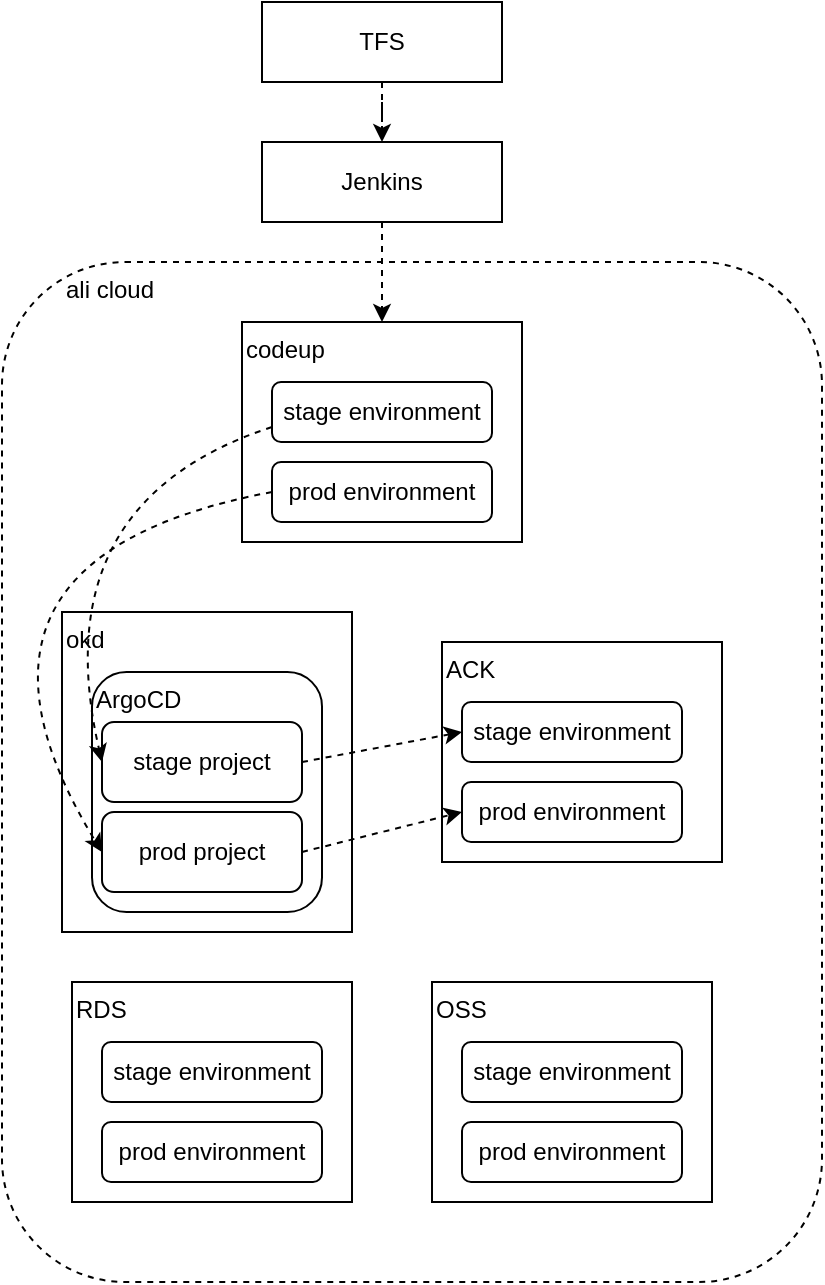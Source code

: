 <mxfile version="16.2.4" type="github">
  <diagram id="UjvQ1Ziau-HHBlYN_4m4" name="Page-1">
    <mxGraphModel dx="976" dy="619" grid="1" gridSize="10" guides="1" tooltips="1" connect="1" arrows="1" fold="1" page="1" pageScale="1" pageWidth="827" pageHeight="1169" math="0" shadow="0">
      <root>
        <mxCell id="0" />
        <mxCell id="1" parent="0" />
        <mxCell id="HViPqg0hI5xoANmXhNSb-2" value="&amp;nbsp; &amp;nbsp; &amp;nbsp; &amp;nbsp; &amp;nbsp;ali cloud" style="rounded=1;whiteSpace=wrap;html=1;dashed=1;align=left;verticalAlign=top;" parent="1" vertex="1">
          <mxGeometry x="110" y="200" width="410" height="510" as="geometry" />
        </mxCell>
        <mxCell id="HViPqg0hI5xoANmXhNSb-3" value="ACK" style="rounded=0;whiteSpace=wrap;html=1;align=left;verticalAlign=top;" parent="1" vertex="1">
          <mxGeometry x="330" y="390" width="140" height="110" as="geometry" />
        </mxCell>
        <mxCell id="HViPqg0hI5xoANmXhNSb-7" value="RDS" style="rounded=0;whiteSpace=wrap;html=1;align=left;verticalAlign=top;" parent="1" vertex="1">
          <mxGeometry x="145" y="560" width="140" height="110" as="geometry" />
        </mxCell>
        <mxCell id="HViPqg0hI5xoANmXhNSb-15" value="codeup" style="rounded=0;whiteSpace=wrap;html=1;align=left;verticalAlign=top;" parent="1" vertex="1">
          <mxGeometry x="230" y="230" width="140" height="110" as="geometry" />
        </mxCell>
        <mxCell id="HViPqg0hI5xoANmXhNSb-17" value="stage environment" style="rounded=1;whiteSpace=wrap;html=1;" parent="1" vertex="1">
          <mxGeometry x="245" y="260" width="110" height="30" as="geometry" />
        </mxCell>
        <mxCell id="HViPqg0hI5xoANmXhNSb-18" value="prod environment" style="rounded=1;whiteSpace=wrap;html=1;" parent="1" vertex="1">
          <mxGeometry x="245" y="300" width="110" height="30" as="geometry" />
        </mxCell>
        <mxCell id="HViPqg0hI5xoANmXhNSb-19" value="okd" style="rounded=0;whiteSpace=wrap;html=1;align=left;verticalAlign=top;" parent="1" vertex="1">
          <mxGeometry x="140" y="375" width="145" height="160" as="geometry" />
        </mxCell>
        <mxCell id="HViPqg0hI5xoANmXhNSb-20" value="ArgoCD" style="rounded=1;whiteSpace=wrap;html=1;align=left;verticalAlign=top;" parent="1" vertex="1">
          <mxGeometry x="155" y="405" width="115" height="120" as="geometry" />
        </mxCell>
        <mxCell id="HViPqg0hI5xoANmXhNSb-31" value="stage project" style="rounded=1;whiteSpace=wrap;html=1;" parent="1" vertex="1">
          <mxGeometry x="160" y="430" width="100" height="40" as="geometry" />
        </mxCell>
        <mxCell id="HViPqg0hI5xoANmXhNSb-32" value="prod project" style="rounded=1;whiteSpace=wrap;html=1;" parent="1" vertex="1">
          <mxGeometry x="160" y="475" width="100" height="40" as="geometry" />
        </mxCell>
        <mxCell id="2LeAbvAwdMfMi65m5pMc-5" value="stage environment" style="rounded=1;whiteSpace=wrap;html=1;" vertex="1" parent="1">
          <mxGeometry x="160" y="590" width="110" height="30" as="geometry" />
        </mxCell>
        <mxCell id="2LeAbvAwdMfMi65m5pMc-6" value="prod environment" style="rounded=1;whiteSpace=wrap;html=1;" vertex="1" parent="1">
          <mxGeometry x="160" y="630" width="110" height="30" as="geometry" />
        </mxCell>
        <mxCell id="2LeAbvAwdMfMi65m5pMc-9" value="prod environment" style="rounded=1;whiteSpace=wrap;html=1;" vertex="1" parent="1">
          <mxGeometry x="340" y="460" width="110" height="30" as="geometry" />
        </mxCell>
        <mxCell id="2LeAbvAwdMfMi65m5pMc-10" value="stage environment" style="rounded=1;whiteSpace=wrap;html=1;" vertex="1" parent="1">
          <mxGeometry x="340" y="420" width="110" height="30" as="geometry" />
        </mxCell>
        <mxCell id="2LeAbvAwdMfMi65m5pMc-11" value="" style="endArrow=classic;dashed=1;html=1;rounded=0;exitX=1;exitY=0.5;exitDx=0;exitDy=0;entryX=0;entryY=0.5;entryDx=0;entryDy=0;endFill=1;" edge="1" parent="1" source="HViPqg0hI5xoANmXhNSb-31" target="2LeAbvAwdMfMi65m5pMc-10">
          <mxGeometry width="50" height="50" relative="1" as="geometry">
            <mxPoint x="270" y="480" as="sourcePoint" />
            <mxPoint x="320" y="430" as="targetPoint" />
          </mxGeometry>
        </mxCell>
        <mxCell id="2LeAbvAwdMfMi65m5pMc-12" value="" style="endArrow=classic;dashed=1;html=1;rounded=0;exitX=1;exitY=0.5;exitDx=0;exitDy=0;entryX=0;entryY=0.5;entryDx=0;entryDy=0;endFill=1;" edge="1" parent="1" source="HViPqg0hI5xoANmXhNSb-32" target="2LeAbvAwdMfMi65m5pMc-9">
          <mxGeometry width="50" height="50" relative="1" as="geometry">
            <mxPoint x="260" y="500" as="sourcePoint" />
            <mxPoint x="340" y="485" as="targetPoint" />
          </mxGeometry>
        </mxCell>
        <mxCell id="2LeAbvAwdMfMi65m5pMc-14" value="" style="curved=1;endArrow=classic;html=1;rounded=0;entryX=0;entryY=0.5;entryDx=0;entryDy=0;exitX=0;exitY=0.75;exitDx=0;exitDy=0;dashed=1;" edge="1" parent="1" source="HViPqg0hI5xoANmXhNSb-17" target="HViPqg0hI5xoANmXhNSb-31">
          <mxGeometry width="50" height="50" relative="1" as="geometry">
            <mxPoint x="130" y="370" as="sourcePoint" />
            <mxPoint x="180" y="320" as="targetPoint" />
            <Array as="points">
              <mxPoint x="130" y="320" />
            </Array>
          </mxGeometry>
        </mxCell>
        <mxCell id="2LeAbvAwdMfMi65m5pMc-15" value="" style="curved=1;endArrow=classic;html=1;rounded=0;entryX=0;entryY=0.5;entryDx=0;entryDy=0;exitX=0;exitY=0.5;exitDx=0;exitDy=0;dashed=1;" edge="1" parent="1" source="HViPqg0hI5xoANmXhNSb-18" target="HViPqg0hI5xoANmXhNSb-32">
          <mxGeometry width="50" height="50" relative="1" as="geometry">
            <mxPoint x="245" y="310" as="sourcePoint" />
            <mxPoint x="160" y="477.5" as="targetPoint" />
            <Array as="points">
              <mxPoint x="70" y="348" />
            </Array>
          </mxGeometry>
        </mxCell>
        <mxCell id="2LeAbvAwdMfMi65m5pMc-16" value="OSS" style="rounded=0;whiteSpace=wrap;html=1;align=left;verticalAlign=top;" vertex="1" parent="1">
          <mxGeometry x="325" y="560" width="140" height="110" as="geometry" />
        </mxCell>
        <mxCell id="2LeAbvAwdMfMi65m5pMc-17" value="stage environment" style="rounded=1;whiteSpace=wrap;html=1;" vertex="1" parent="1">
          <mxGeometry x="340" y="590" width="110" height="30" as="geometry" />
        </mxCell>
        <mxCell id="2LeAbvAwdMfMi65m5pMc-18" value="prod environment" style="rounded=1;whiteSpace=wrap;html=1;" vertex="1" parent="1">
          <mxGeometry x="340" y="630" width="110" height="30" as="geometry" />
        </mxCell>
        <mxCell id="2LeAbvAwdMfMi65m5pMc-21" style="edgeStyle=orthogonalEdgeStyle;rounded=0;orthogonalLoop=1;jettySize=auto;html=1;entryX=0.5;entryY=0;entryDx=0;entryDy=0;dashed=1;endArrow=classic;endFill=1;" edge="1" parent="1" source="2LeAbvAwdMfMi65m5pMc-19" target="2LeAbvAwdMfMi65m5pMc-20">
          <mxGeometry relative="1" as="geometry" />
        </mxCell>
        <mxCell id="2LeAbvAwdMfMi65m5pMc-19" value="TFS" style="rounded=0;whiteSpace=wrap;html=1;" vertex="1" parent="1">
          <mxGeometry x="240" y="70" width="120" height="40" as="geometry" />
        </mxCell>
        <mxCell id="2LeAbvAwdMfMi65m5pMc-22" style="edgeStyle=orthogonalEdgeStyle;rounded=0;orthogonalLoop=1;jettySize=auto;html=1;dashed=1;endArrow=classic;endFill=1;" edge="1" parent="1" source="2LeAbvAwdMfMi65m5pMc-20" target="HViPqg0hI5xoANmXhNSb-15">
          <mxGeometry relative="1" as="geometry" />
        </mxCell>
        <mxCell id="2LeAbvAwdMfMi65m5pMc-20" value="Jenkins" style="rounded=0;whiteSpace=wrap;html=1;" vertex="1" parent="1">
          <mxGeometry x="240" y="140" width="120" height="40" as="geometry" />
        </mxCell>
      </root>
    </mxGraphModel>
  </diagram>
</mxfile>
